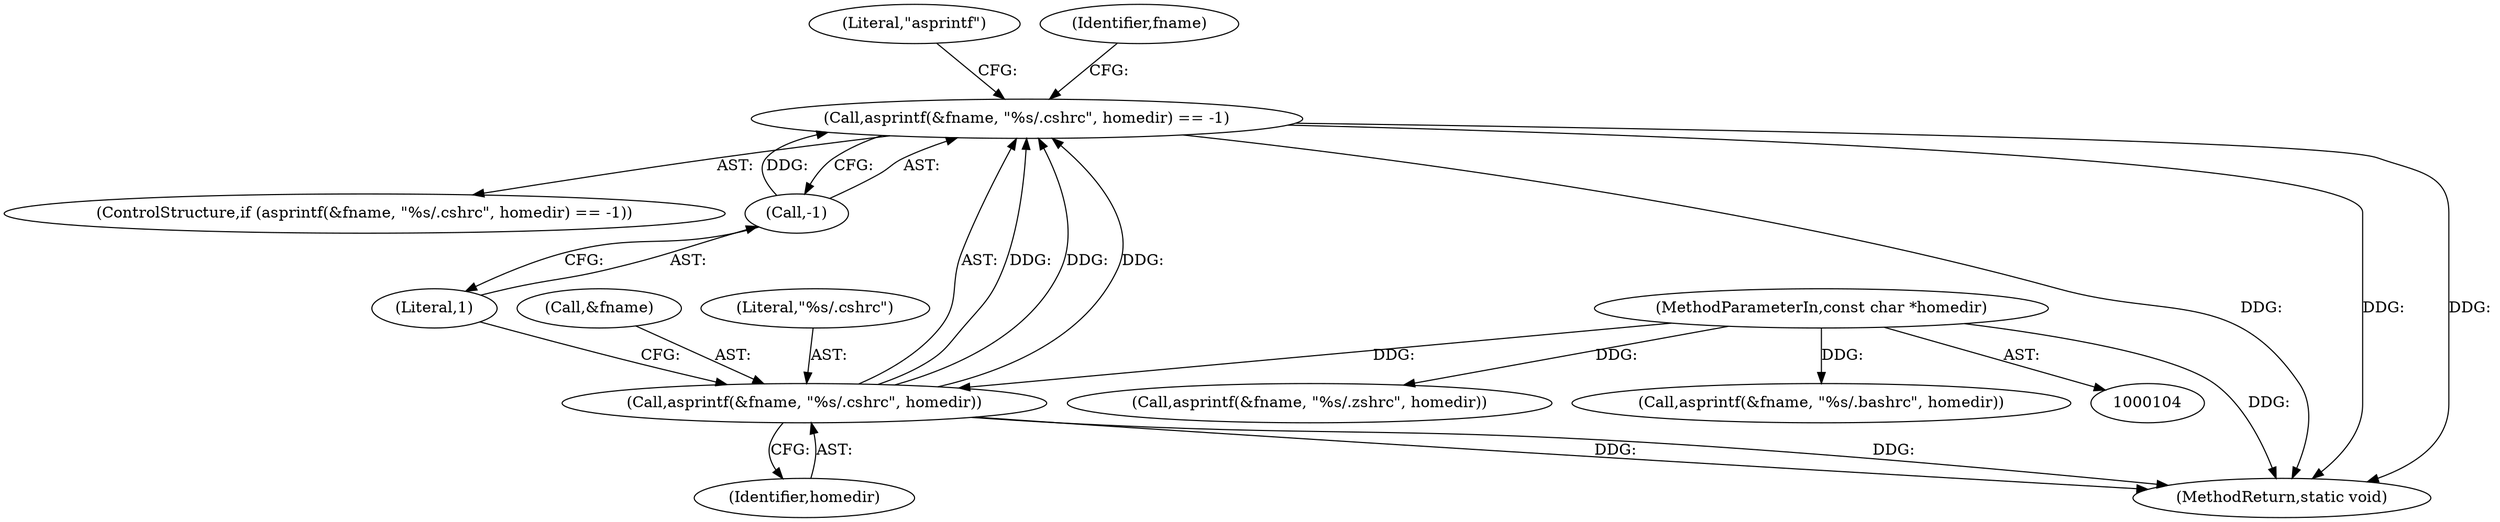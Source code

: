 digraph "0_firejail_903fd8a0789ca3cc3c21d84cd0282481515592ef_1@API" {
"1000215" [label="(Call,asprintf(&fname, \"%s/.cshrc\", homedir) == -1)"];
"1000216" [label="(Call,asprintf(&fname, \"%s/.cshrc\", homedir))"];
"1000105" [label="(MethodParameterIn,const char *homedir)"];
"1000221" [label="(Call,-1)"];
"1000220" [label="(Identifier,homedir)"];
"1000217" [label="(Call,&fname)"];
"1000224" [label="(Literal,\"asprintf\")"];
"1000219" [label="(Literal,\"%s/.cshrc\")"];
"1000214" [label="(ControlStructure,if (asprintf(&fname, \"%s/.cshrc\", homedir) == -1))"];
"1000105" [label="(MethodParameterIn,const char *homedir)"];
"1000216" [label="(Call,asprintf(&fname, \"%s/.cshrc\", homedir))"];
"1000221" [label="(Call,-1)"];
"1000229" [label="(Identifier,fname)"];
"1000371" [label="(MethodReturn,static void)"];
"1000222" [label="(Literal,1)"];
"1000215" [label="(Call,asprintf(&fname, \"%s/.cshrc\", homedir) == -1)"];
"1000115" [label="(Call,asprintf(&fname, \"%s/.zshrc\", homedir))"];
"1000315" [label="(Call,asprintf(&fname, \"%s/.bashrc\", homedir))"];
"1000215" -> "1000214"  [label="AST: "];
"1000215" -> "1000221"  [label="CFG: "];
"1000216" -> "1000215"  [label="AST: "];
"1000221" -> "1000215"  [label="AST: "];
"1000224" -> "1000215"  [label="CFG: "];
"1000229" -> "1000215"  [label="CFG: "];
"1000215" -> "1000371"  [label="DDG: "];
"1000215" -> "1000371"  [label="DDG: "];
"1000215" -> "1000371"  [label="DDG: "];
"1000216" -> "1000215"  [label="DDG: "];
"1000216" -> "1000215"  [label="DDG: "];
"1000216" -> "1000215"  [label="DDG: "];
"1000221" -> "1000215"  [label="DDG: "];
"1000216" -> "1000220"  [label="CFG: "];
"1000217" -> "1000216"  [label="AST: "];
"1000219" -> "1000216"  [label="AST: "];
"1000220" -> "1000216"  [label="AST: "];
"1000222" -> "1000216"  [label="CFG: "];
"1000216" -> "1000371"  [label="DDG: "];
"1000216" -> "1000371"  [label="DDG: "];
"1000105" -> "1000216"  [label="DDG: "];
"1000105" -> "1000104"  [label="AST: "];
"1000105" -> "1000371"  [label="DDG: "];
"1000105" -> "1000115"  [label="DDG: "];
"1000105" -> "1000315"  [label="DDG: "];
"1000221" -> "1000222"  [label="CFG: "];
"1000222" -> "1000221"  [label="AST: "];
}
